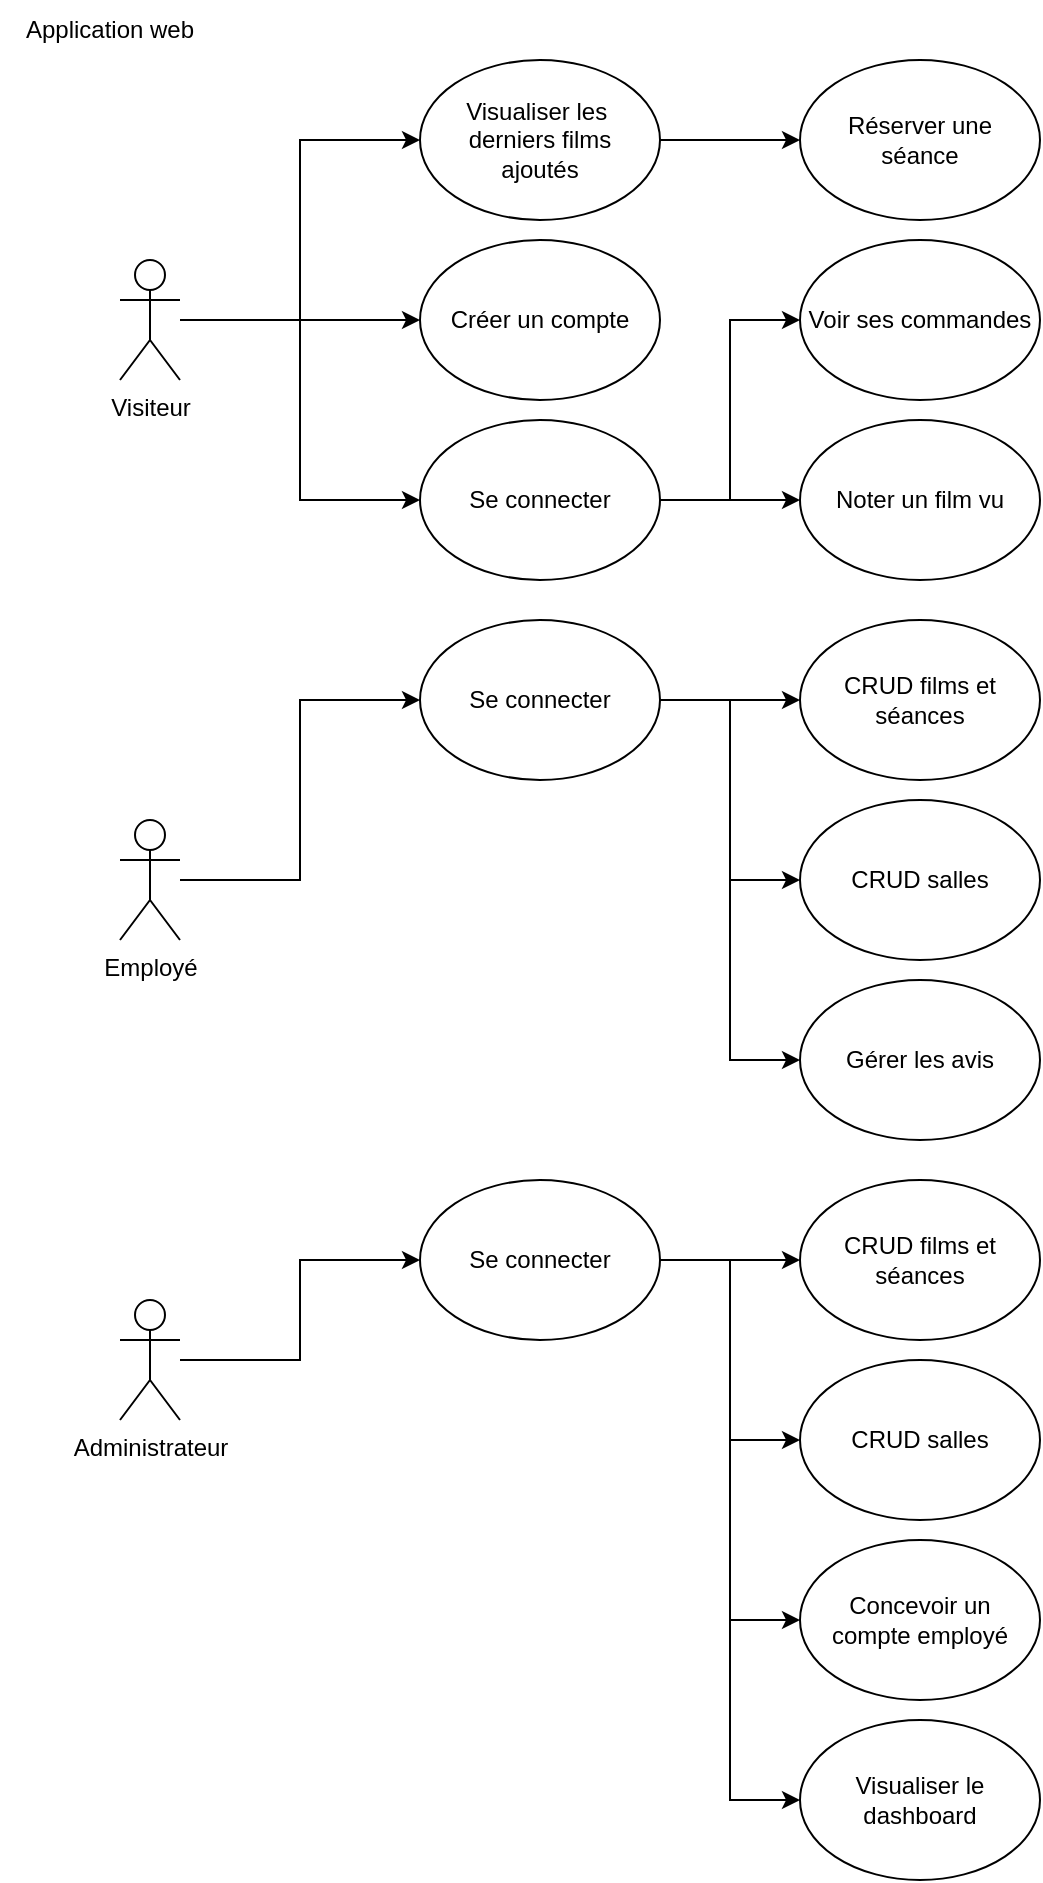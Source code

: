 <mxfile version="26.0.6">
  <diagram name="Page-1" id="sU4l5hwIRd3nedYnitVG">
    <mxGraphModel dx="954" dy="618" grid="1" gridSize="10" guides="1" tooltips="1" connect="1" arrows="1" fold="1" page="1" pageScale="1" pageWidth="827" pageHeight="1169" math="0" shadow="0">
      <root>
        <mxCell id="0" />
        <mxCell id="1" parent="0" />
        <mxCell id="YFHYgFWbha_yTbv6Lzt8-1" value="Application web" style="text;html=1;align=center;verticalAlign=middle;whiteSpace=wrap;rounded=0;" parent="1" vertex="1">
          <mxGeometry width="110" height="30" as="geometry" />
        </mxCell>
        <mxCell id="YFHYgFWbha_yTbv6Lzt8-12" style="edgeStyle=orthogonalEdgeStyle;rounded=0;orthogonalLoop=1;jettySize=auto;html=1;entryX=0;entryY=0.5;entryDx=0;entryDy=0;" parent="1" source="YFHYgFWbha_yTbv6Lzt8-2" target="YFHYgFWbha_yTbv6Lzt8-3" edge="1">
          <mxGeometry relative="1" as="geometry" />
        </mxCell>
        <mxCell id="YFHYgFWbha_yTbv6Lzt8-17" style="edgeStyle=orthogonalEdgeStyle;rounded=0;orthogonalLoop=1;jettySize=auto;html=1;entryX=0;entryY=0.5;entryDx=0;entryDy=0;" parent="1" source="YFHYgFWbha_yTbv6Lzt8-2" target="YFHYgFWbha_yTbv6Lzt8-16" edge="1">
          <mxGeometry relative="1" as="geometry" />
        </mxCell>
        <mxCell id="YFHYgFWbha_yTbv6Lzt8-19" style="edgeStyle=orthogonalEdgeStyle;rounded=0;orthogonalLoop=1;jettySize=auto;html=1;entryX=0;entryY=0.5;entryDx=0;entryDy=0;" parent="1" source="YFHYgFWbha_yTbv6Lzt8-2" target="YFHYgFWbha_yTbv6Lzt8-18" edge="1">
          <mxGeometry relative="1" as="geometry" />
        </mxCell>
        <mxCell id="YFHYgFWbha_yTbv6Lzt8-2" value="Visiteur" style="shape=umlActor;verticalLabelPosition=bottom;verticalAlign=top;html=1;outlineConnect=0;" parent="1" vertex="1">
          <mxGeometry x="60" y="130" width="30" height="60" as="geometry" />
        </mxCell>
        <mxCell id="YFHYgFWbha_yTbv6Lzt8-15" style="edgeStyle=orthogonalEdgeStyle;rounded=0;orthogonalLoop=1;jettySize=auto;html=1;" parent="1" source="YFHYgFWbha_yTbv6Lzt8-3" target="YFHYgFWbha_yTbv6Lzt8-13" edge="1">
          <mxGeometry relative="1" as="geometry" />
        </mxCell>
        <mxCell id="YFHYgFWbha_yTbv6Lzt8-3" value="Visualiser les&amp;nbsp;&lt;div&gt;derniers films&lt;/div&gt;&lt;div&gt;ajoutés&lt;/div&gt;" style="ellipse;whiteSpace=wrap;html=1;" parent="1" vertex="1">
          <mxGeometry x="210" y="30" width="120" height="80" as="geometry" />
        </mxCell>
        <mxCell id="YFHYgFWbha_yTbv6Lzt8-28" style="edgeStyle=orthogonalEdgeStyle;rounded=0;orthogonalLoop=1;jettySize=auto;html=1;entryX=0;entryY=0.5;entryDx=0;entryDy=0;" parent="1" source="YFHYgFWbha_yTbv6Lzt8-4" target="YFHYgFWbha_yTbv6Lzt8-27" edge="1">
          <mxGeometry relative="1" as="geometry" />
        </mxCell>
        <mxCell id="YFHYgFWbha_yTbv6Lzt8-4" value="Employé" style="shape=umlActor;verticalLabelPosition=bottom;verticalAlign=top;html=1;outlineConnect=0;" parent="1" vertex="1">
          <mxGeometry x="60" y="410" width="30" height="60" as="geometry" />
        </mxCell>
        <mxCell id="YFHYgFWbha_yTbv6Lzt8-32" style="edgeStyle=orthogonalEdgeStyle;rounded=0;orthogonalLoop=1;jettySize=auto;html=1;entryX=0;entryY=0.5;entryDx=0;entryDy=0;" parent="1" source="YFHYgFWbha_yTbv6Lzt8-5" target="YFHYgFWbha_yTbv6Lzt8-30" edge="1">
          <mxGeometry relative="1" as="geometry" />
        </mxCell>
        <mxCell id="YFHYgFWbha_yTbv6Lzt8-5" value="Administrateur" style="shape=umlActor;verticalLabelPosition=bottom;verticalAlign=top;html=1;outlineConnect=0;" parent="1" vertex="1">
          <mxGeometry x="60" y="650" width="30" height="60" as="geometry" />
        </mxCell>
        <mxCell id="YFHYgFWbha_yTbv6Lzt8-6" value="CRUD films et séances" style="ellipse;whiteSpace=wrap;html=1;" parent="1" vertex="1">
          <mxGeometry x="400" y="310" width="120" height="80" as="geometry" />
        </mxCell>
        <mxCell id="YFHYgFWbha_yTbv6Lzt8-13" value="Réserver une&lt;div&gt;séance&lt;/div&gt;" style="ellipse;whiteSpace=wrap;html=1;" parent="1" vertex="1">
          <mxGeometry x="400" y="30" width="120" height="80" as="geometry" />
        </mxCell>
        <mxCell id="YFHYgFWbha_yTbv6Lzt8-16" value="Créer un compte" style="ellipse;whiteSpace=wrap;html=1;" parent="1" vertex="1">
          <mxGeometry x="210" y="120" width="120" height="80" as="geometry" />
        </mxCell>
        <mxCell id="39mJQ_7K42b8UVAqJ3xD-7" style="edgeStyle=orthogonalEdgeStyle;rounded=0;orthogonalLoop=1;jettySize=auto;html=1;entryX=0;entryY=0.5;entryDx=0;entryDy=0;" edge="1" parent="1" source="YFHYgFWbha_yTbv6Lzt8-18" target="39mJQ_7K42b8UVAqJ3xD-5">
          <mxGeometry relative="1" as="geometry" />
        </mxCell>
        <mxCell id="39mJQ_7K42b8UVAqJ3xD-8" style="edgeStyle=orthogonalEdgeStyle;rounded=0;orthogonalLoop=1;jettySize=auto;html=1;entryX=0;entryY=0.5;entryDx=0;entryDy=0;" edge="1" parent="1" source="YFHYgFWbha_yTbv6Lzt8-18" target="39mJQ_7K42b8UVAqJ3xD-6">
          <mxGeometry relative="1" as="geometry" />
        </mxCell>
        <mxCell id="YFHYgFWbha_yTbv6Lzt8-18" value="Se connecter" style="ellipse;whiteSpace=wrap;html=1;" parent="1" vertex="1">
          <mxGeometry x="210" y="210" width="120" height="80" as="geometry" />
        </mxCell>
        <mxCell id="YFHYgFWbha_yTbv6Lzt8-21" value="CRUD salles" style="ellipse;whiteSpace=wrap;html=1;" parent="1" vertex="1">
          <mxGeometry x="400" y="400" width="120" height="80" as="geometry" />
        </mxCell>
        <mxCell id="YFHYgFWbha_yTbv6Lzt8-23" value="Concevoir un&lt;div&gt;compte employé&lt;/div&gt;" style="ellipse;whiteSpace=wrap;html=1;" parent="1" vertex="1">
          <mxGeometry x="400" y="770" width="120" height="80" as="geometry" />
        </mxCell>
        <mxCell id="YFHYgFWbha_yTbv6Lzt8-35" style="edgeStyle=orthogonalEdgeStyle;rounded=0;orthogonalLoop=1;jettySize=auto;html=1;entryX=0;entryY=0.5;entryDx=0;entryDy=0;" parent="1" source="YFHYgFWbha_yTbv6Lzt8-27" target="YFHYgFWbha_yTbv6Lzt8-6" edge="1">
          <mxGeometry relative="1" as="geometry" />
        </mxCell>
        <mxCell id="YFHYgFWbha_yTbv6Lzt8-36" style="edgeStyle=orthogonalEdgeStyle;rounded=0;orthogonalLoop=1;jettySize=auto;html=1;entryX=0;entryY=0.5;entryDx=0;entryDy=0;" parent="1" source="YFHYgFWbha_yTbv6Lzt8-27" target="YFHYgFWbha_yTbv6Lzt8-21" edge="1">
          <mxGeometry relative="1" as="geometry" />
        </mxCell>
        <mxCell id="39mJQ_7K42b8UVAqJ3xD-4" style="edgeStyle=orthogonalEdgeStyle;rounded=0;orthogonalLoop=1;jettySize=auto;html=1;entryX=0;entryY=0.5;entryDx=0;entryDy=0;" edge="1" parent="1" source="YFHYgFWbha_yTbv6Lzt8-27" target="39mJQ_7K42b8UVAqJ3xD-3">
          <mxGeometry relative="1" as="geometry" />
        </mxCell>
        <mxCell id="YFHYgFWbha_yTbv6Lzt8-27" value="Se connecter" style="ellipse;whiteSpace=wrap;html=1;" parent="1" vertex="1">
          <mxGeometry x="210" y="310" width="120" height="80" as="geometry" />
        </mxCell>
        <mxCell id="YFHYgFWbha_yTbv6Lzt8-37" style="edgeStyle=orthogonalEdgeStyle;rounded=0;orthogonalLoop=1;jettySize=auto;html=1;entryX=0;entryY=0.5;entryDx=0;entryDy=0;" parent="1" source="YFHYgFWbha_yTbv6Lzt8-30" target="YFHYgFWbha_yTbv6Lzt8-33" edge="1">
          <mxGeometry relative="1" as="geometry" />
        </mxCell>
        <mxCell id="YFHYgFWbha_yTbv6Lzt8-38" style="edgeStyle=orthogonalEdgeStyle;rounded=0;orthogonalLoop=1;jettySize=auto;html=1;entryX=0;entryY=0.5;entryDx=0;entryDy=0;" parent="1" source="YFHYgFWbha_yTbv6Lzt8-30" target="YFHYgFWbha_yTbv6Lzt8-34" edge="1">
          <mxGeometry relative="1" as="geometry" />
        </mxCell>
        <mxCell id="YFHYgFWbha_yTbv6Lzt8-39" style="edgeStyle=orthogonalEdgeStyle;rounded=0;orthogonalLoop=1;jettySize=auto;html=1;entryX=0;entryY=0.5;entryDx=0;entryDy=0;" parent="1" source="YFHYgFWbha_yTbv6Lzt8-30" target="YFHYgFWbha_yTbv6Lzt8-23" edge="1">
          <mxGeometry relative="1" as="geometry" />
        </mxCell>
        <mxCell id="39mJQ_7K42b8UVAqJ3xD-2" style="edgeStyle=orthogonalEdgeStyle;rounded=0;orthogonalLoop=1;jettySize=auto;html=1;entryX=0;entryY=0.5;entryDx=0;entryDy=0;" edge="1" parent="1" source="YFHYgFWbha_yTbv6Lzt8-30" target="39mJQ_7K42b8UVAqJ3xD-1">
          <mxGeometry relative="1" as="geometry" />
        </mxCell>
        <mxCell id="YFHYgFWbha_yTbv6Lzt8-30" value="Se connecter" style="ellipse;whiteSpace=wrap;html=1;" parent="1" vertex="1">
          <mxGeometry x="210" y="590" width="120" height="80" as="geometry" />
        </mxCell>
        <mxCell id="YFHYgFWbha_yTbv6Lzt8-33" value="CRUD films et séances" style="ellipse;whiteSpace=wrap;html=1;" parent="1" vertex="1">
          <mxGeometry x="400" y="590" width="120" height="80" as="geometry" />
        </mxCell>
        <mxCell id="YFHYgFWbha_yTbv6Lzt8-34" value="CRUD salles" style="ellipse;whiteSpace=wrap;html=1;" parent="1" vertex="1">
          <mxGeometry x="400" y="680" width="120" height="80" as="geometry" />
        </mxCell>
        <mxCell id="39mJQ_7K42b8UVAqJ3xD-1" value="Visualiser le dashboard" style="ellipse;whiteSpace=wrap;html=1;" vertex="1" parent="1">
          <mxGeometry x="400" y="860" width="120" height="80" as="geometry" />
        </mxCell>
        <mxCell id="39mJQ_7K42b8UVAqJ3xD-3" value="Gérer les avis" style="ellipse;whiteSpace=wrap;html=1;" vertex="1" parent="1">
          <mxGeometry x="400" y="490" width="120" height="80" as="geometry" />
        </mxCell>
        <mxCell id="39mJQ_7K42b8UVAqJ3xD-5" value="Voir ses commandes" style="ellipse;whiteSpace=wrap;html=1;" vertex="1" parent="1">
          <mxGeometry x="400" y="120" width="120" height="80" as="geometry" />
        </mxCell>
        <mxCell id="39mJQ_7K42b8UVAqJ3xD-6" value="Noter un film vu" style="ellipse;whiteSpace=wrap;html=1;" vertex="1" parent="1">
          <mxGeometry x="400" y="210" width="120" height="80" as="geometry" />
        </mxCell>
      </root>
    </mxGraphModel>
  </diagram>
</mxfile>
